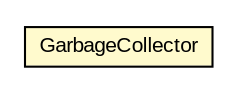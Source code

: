 #!/usr/local/bin/dot
#
# Class diagram 
# Generated by UMLGraph version R5_6-24-gf6e263 (http://www.umlgraph.org/)
#

digraph G {
	edge [fontname="arial",fontsize=10,labelfontname="arial",labelfontsize=10];
	node [fontname="arial",fontsize=10,shape=plaintext];
	nodesep=0.25;
	ranksep=0.5;
	// org.osmdroid.util.GarbageCollector
	c98307 [label=<<table title="org.osmdroid.util.GarbageCollector" border="0" cellborder="1" cellspacing="0" cellpadding="2" port="p" bgcolor="lemonChiffon" href="./GarbageCollector.html">
		<tr><td><table border="0" cellspacing="0" cellpadding="1">
<tr><td align="center" balign="center"> GarbageCollector </td></tr>
		</table></td></tr>
		</table>>, URL="./GarbageCollector.html", fontname="arial", fontcolor="black", fontsize=10.0];
}

